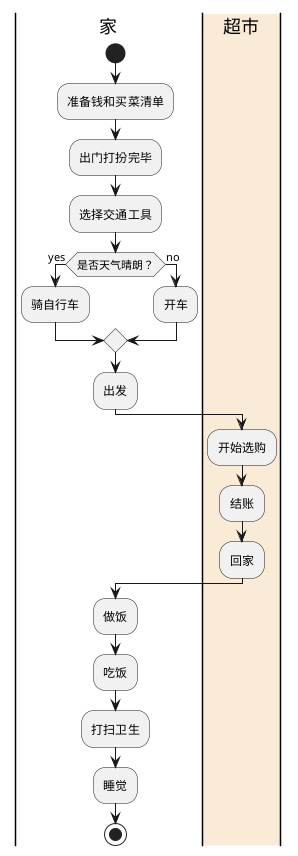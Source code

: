 @startuml
|家|
start
:准备钱和买菜清单;
:出门打扮完毕;
:选择交通工具;
if (是否天气晴朗？) then (yes)
:骑自行车;
else (no)
:开车;
endif
:出发;
|#AntiqueWhite|超市|
:开始选购;
:结账;
:回家;
|家|
:做饭;
:吃饭;
:打扫卫生;
:睡觉;
stop
@enduml